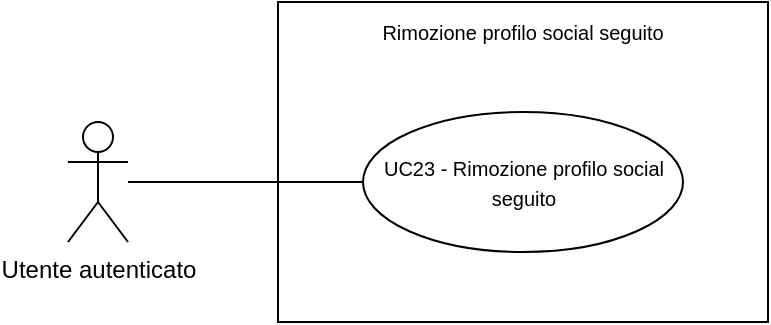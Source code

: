 <mxfile version="19.0.3" type="device"><diagram id="Dy6OWDtlNEXE2E0ja2po" name="Page-1"><mxGraphModel dx="1422" dy="602" grid="1" gridSize="10" guides="1" tooltips="1" connect="1" arrows="1" fold="1" page="1" pageScale="1" pageWidth="850" pageHeight="1100" math="0" shadow="0"><root><mxCell id="0"/><mxCell id="1" parent="0"/><mxCell id="lYzuhWharnTtqEKVZbup-5" value="" style="rounded=0;whiteSpace=wrap;html=1;fontFamily=Helvetica;" parent="1" vertex="1"><mxGeometry x="275" y="190" width="245" height="160" as="geometry"/></mxCell><mxCell id="lYzuhWharnTtqEKVZbup-17" style="edgeStyle=orthogonalEdgeStyle;rounded=0;orthogonalLoop=1;jettySize=auto;html=1;fontFamily=Helvetica;fontSize=10;endArrow=none;endFill=0;" parent="1" source="lYzuhWharnTtqEKVZbup-1" edge="1"><mxGeometry relative="1" as="geometry"><mxPoint x="350" y="280" as="targetPoint"/></mxGeometry></mxCell><mxCell id="lYzuhWharnTtqEKVZbup-1" value="Utente autenticato" style="shape=umlActor;verticalLabelPosition=bottom;verticalAlign=top;html=1;outlineConnect=0;" parent="1" vertex="1"><mxGeometry x="170" y="250" width="30" height="60" as="geometry"/></mxCell><mxCell id="lYzuhWharnTtqEKVZbup-3" value="&lt;font style=&quot;font-size: 10px;&quot;&gt;UC23 - Rimozione profilo social seguito&lt;/font&gt;" style="ellipse;whiteSpace=wrap;html=1;" parent="1" vertex="1"><mxGeometry x="317.5" y="245" width="160" height="70" as="geometry"/></mxCell><mxCell id="Tr18SINb3QK8mF14JKgo-1" value="Rimozione profilo social seguito" style="text;html=1;strokeColor=none;fillColor=none;align=center;verticalAlign=middle;whiteSpace=wrap;rounded=0;fontSize=10;" vertex="1" parent="1"><mxGeometry x="295" y="190" width="205" height="30" as="geometry"/></mxCell></root></mxGraphModel></diagram></mxfile>